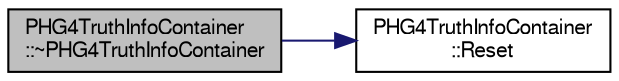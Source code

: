 digraph "PHG4TruthInfoContainer::~PHG4TruthInfoContainer"
{
  bgcolor="transparent";
  edge [fontname="FreeSans",fontsize="10",labelfontname="FreeSans",labelfontsize="10"];
  node [fontname="FreeSans",fontsize="10",shape=record];
  rankdir="LR";
  Node1 [label="PHG4TruthInfoContainer\l::~PHG4TruthInfoContainer",height=0.2,width=0.4,color="black", fillcolor="grey75", style="filled" fontcolor="black"];
  Node1 -> Node2 [color="midnightblue",fontsize="10",style="solid",fontname="FreeSans"];
  Node2 [label="PHG4TruthInfoContainer\l::Reset",height=0.2,width=0.4,color="black",URL="$da/d6c/classPHG4TruthInfoContainer.html#a2916d899554e90cd0af8fd7afc360d25",tooltip="Clear Event. "];
}
